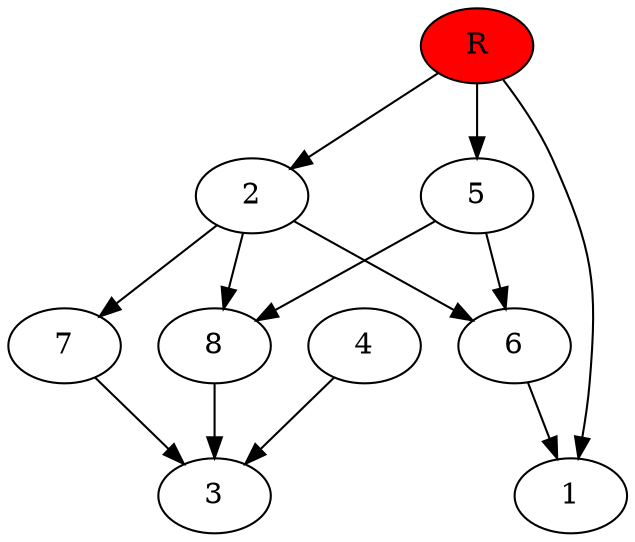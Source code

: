 digraph prb21116 {
	1
	2
	3
	4
	5
	6
	7
	8
	R [fillcolor="#ff0000" style=filled]
	2 -> 6
	2 -> 7
	2 -> 8
	4 -> 3
	5 -> 6
	5 -> 8
	6 -> 1
	7 -> 3
	8 -> 3
	R -> 1
	R -> 2
	R -> 5
}
